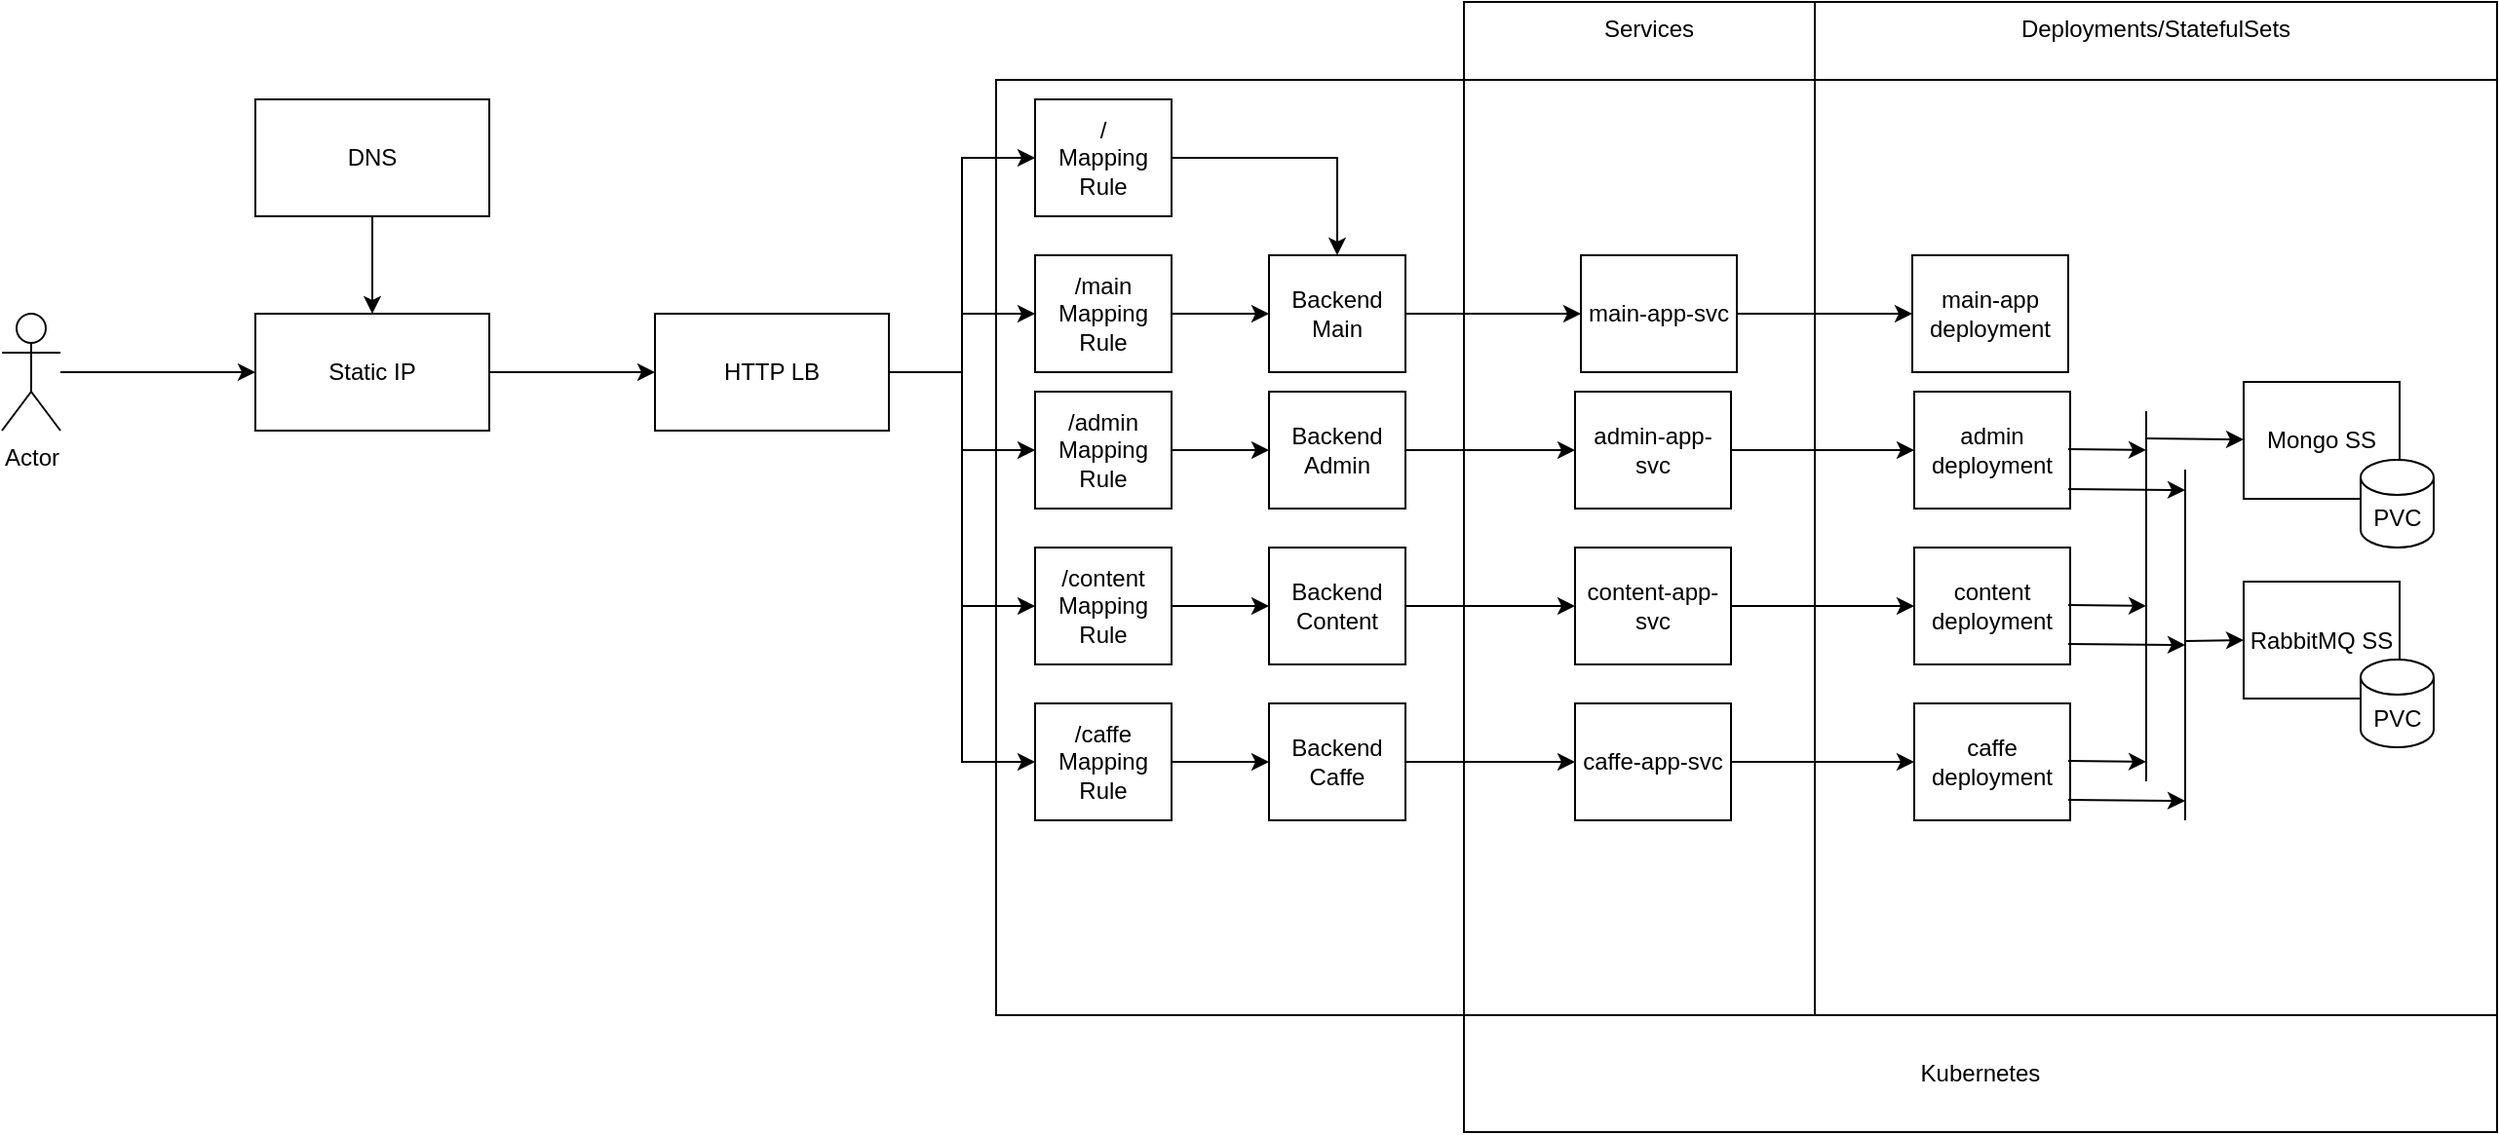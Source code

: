 <mxfile version="13.8.8" type="github" pages="3">
  <diagram id="HoWY3-7n1yEAgU71Xv7i" name="General">
    <mxGraphModel dx="1046" dy="613" grid="1" gridSize="10" guides="1" tooltips="1" connect="1" arrows="1" fold="1" page="1" pageScale="1" pageWidth="850" pageHeight="1100" math="0" shadow="0">
      <root>
        <mxCell id="0nS2ISkZ507JXCFMNbt4-0" />
        <mxCell id="0nS2ISkZ507JXCFMNbt4-1" parent="0nS2ISkZ507JXCFMNbt4-0" />
        <mxCell id="9PtjmsKDN3-F3vxpWTR2-0" value="Services" style="rounded=0;whiteSpace=wrap;html=1;verticalAlign=top;" parent="0nS2ISkZ507JXCFMNbt4-1" vertex="1">
          <mxGeometry x="840" y="180" width="190" height="520" as="geometry" />
        </mxCell>
        <mxCell id="9PtjmsKDN3-F3vxpWTR2-1" value="Deployments/StatefulSets" style="rounded=0;whiteSpace=wrap;html=1;verticalAlign=top;" parent="0nS2ISkZ507JXCFMNbt4-1" vertex="1">
          <mxGeometry x="1020" y="180" width="350" height="520" as="geometry" />
        </mxCell>
        <mxCell id="9PtjmsKDN3-F3vxpWTR2-2" style="edgeStyle=orthogonalEdgeStyle;rounded=0;orthogonalLoop=1;jettySize=auto;html=1;exitX=1;exitY=0.5;exitDx=0;exitDy=0;entryX=0;entryY=0.5;entryDx=0;entryDy=0;" parent="0nS2ISkZ507JXCFMNbt4-1" source="9PtjmsKDN3-F3vxpWTR2-3" target="9PtjmsKDN3-F3vxpWTR2-28" edge="1">
          <mxGeometry relative="1" as="geometry">
            <mxPoint x="580" y="370" as="targetPoint" />
          </mxGeometry>
        </mxCell>
        <mxCell id="ehKXMagZYOEy3Ijts_1X-25" style="edgeStyle=orthogonalEdgeStyle;rounded=0;orthogonalLoop=1;jettySize=auto;html=1;exitX=1;exitY=0.5;exitDx=0;exitDy=0;entryX=0;entryY=0.5;entryDx=0;entryDy=0;" parent="0nS2ISkZ507JXCFMNbt4-1" source="9PtjmsKDN3-F3vxpWTR2-3" target="9PtjmsKDN3-F3vxpWTR2-26" edge="1">
          <mxGeometry relative="1" as="geometry" />
        </mxCell>
        <mxCell id="ehKXMagZYOEy3Ijts_1X-26" style="edgeStyle=orthogonalEdgeStyle;rounded=0;orthogonalLoop=1;jettySize=auto;html=1;exitX=1;exitY=0.5;exitDx=0;exitDy=0;" parent="0nS2ISkZ507JXCFMNbt4-1" source="9PtjmsKDN3-F3vxpWTR2-3" target="9PtjmsKDN3-F3vxpWTR2-24" edge="1">
          <mxGeometry relative="1" as="geometry" />
        </mxCell>
        <mxCell id="ehKXMagZYOEy3Ijts_1X-27" style="edgeStyle=orthogonalEdgeStyle;rounded=0;orthogonalLoop=1;jettySize=auto;html=1;exitX=1;exitY=0.5;exitDx=0;exitDy=0;entryX=0;entryY=0.5;entryDx=0;entryDy=0;" parent="0nS2ISkZ507JXCFMNbt4-1" source="9PtjmsKDN3-F3vxpWTR2-3" target="ehKXMagZYOEy3Ijts_1X-7" edge="1">
          <mxGeometry relative="1" as="geometry" />
        </mxCell>
        <mxCell id="ehKXMagZYOEy3Ijts_1X-28" style="edgeStyle=orthogonalEdgeStyle;rounded=0;orthogonalLoop=1;jettySize=auto;html=1;exitX=1;exitY=0.5;exitDx=0;exitDy=0;entryX=0;entryY=0.5;entryDx=0;entryDy=0;" parent="0nS2ISkZ507JXCFMNbt4-1" source="9PtjmsKDN3-F3vxpWTR2-3" target="ehKXMagZYOEy3Ijts_1X-21" edge="1">
          <mxGeometry relative="1" as="geometry" />
        </mxCell>
        <mxCell id="9PtjmsKDN3-F3vxpWTR2-3" value="HTTP LB" style="rounded=0;whiteSpace=wrap;html=1;" parent="0nS2ISkZ507JXCFMNbt4-1" vertex="1">
          <mxGeometry x="425" y="340" width="120" height="60" as="geometry" />
        </mxCell>
        <mxCell id="9PtjmsKDN3-F3vxpWTR2-4" value="" style="rounded=0;whiteSpace=wrap;html=1;fillColor=none;verticalAlign=top;" parent="0nS2ISkZ507JXCFMNbt4-1" vertex="1">
          <mxGeometry x="600" y="220" width="770" height="480" as="geometry" />
        </mxCell>
        <mxCell id="9PtjmsKDN3-F3vxpWTR2-8" value="Mongo SS" style="rounded=0;whiteSpace=wrap;html=1;" parent="0nS2ISkZ507JXCFMNbt4-1" vertex="1">
          <mxGeometry x="1240" y="375" width="80" height="60" as="geometry" />
        </mxCell>
        <mxCell id="9PtjmsKDN3-F3vxpWTR2-10" value="PVC" style="shape=cylinder3;whiteSpace=wrap;html=1;boundedLbl=1;backgroundOutline=1;size=9;" parent="0nS2ISkZ507JXCFMNbt4-1" vertex="1">
          <mxGeometry x="1300" y="415" width="37.5" height="45" as="geometry" />
        </mxCell>
        <mxCell id="9PtjmsKDN3-F3vxpWTR2-15" style="edgeStyle=orthogonalEdgeStyle;rounded=0;orthogonalLoop=1;jettySize=auto;html=1;exitX=1;exitY=0.5;exitDx=0;exitDy=0;entryX=0;entryY=0.5;entryDx=0;entryDy=0;" parent="0nS2ISkZ507JXCFMNbt4-1" source="9PtjmsKDN3-F3vxpWTR2-16" target="9PtjmsKDN3-F3vxpWTR2-3" edge="1">
          <mxGeometry relative="1" as="geometry" />
        </mxCell>
        <mxCell id="9PtjmsKDN3-F3vxpWTR2-16" value="Static IP" style="rounded=0;whiteSpace=wrap;html=1;" parent="0nS2ISkZ507JXCFMNbt4-1" vertex="1">
          <mxGeometry x="220" y="340" width="120" height="60" as="geometry" />
        </mxCell>
        <mxCell id="9PtjmsKDN3-F3vxpWTR2-17" value="" style="edgeStyle=orthogonalEdgeStyle;rounded=0;orthogonalLoop=1;jettySize=auto;html=1;" parent="0nS2ISkZ507JXCFMNbt4-1" source="9PtjmsKDN3-F3vxpWTR2-18" target="9PtjmsKDN3-F3vxpWTR2-16" edge="1">
          <mxGeometry relative="1" as="geometry" />
        </mxCell>
        <mxCell id="9PtjmsKDN3-F3vxpWTR2-18" value="DNS" style="rounded=0;whiteSpace=wrap;html=1;" parent="0nS2ISkZ507JXCFMNbt4-1" vertex="1">
          <mxGeometry x="220" y="230" width="120" height="60" as="geometry" />
        </mxCell>
        <mxCell id="9PtjmsKDN3-F3vxpWTR2-19" value="" style="endArrow=classic;html=1;entryX=0;entryY=0.5;entryDx=0;entryDy=0;" parent="0nS2ISkZ507JXCFMNbt4-1" target="9PtjmsKDN3-F3vxpWTR2-16" edge="1">
          <mxGeometry width="50" height="50" relative="1" as="geometry">
            <mxPoint x="120" y="370" as="sourcePoint" />
            <mxPoint x="680" y="290" as="targetPoint" />
          </mxGeometry>
        </mxCell>
        <mxCell id="9PtjmsKDN3-F3vxpWTR2-20" value="Actor" style="shape=umlActor;verticalLabelPosition=bottom;verticalAlign=top;html=1;outlineConnect=0;" parent="0nS2ISkZ507JXCFMNbt4-1" vertex="1">
          <mxGeometry x="90" y="340" width="30" height="60" as="geometry" />
        </mxCell>
        <mxCell id="ehKXMagZYOEy3Ijts_1X-2" style="edgeStyle=orthogonalEdgeStyle;rounded=0;orthogonalLoop=1;jettySize=auto;html=1;exitX=1;exitY=0.5;exitDx=0;exitDy=0;" parent="0nS2ISkZ507JXCFMNbt4-1" source="9PtjmsKDN3-F3vxpWTR2-28" target="9PtjmsKDN3-F3vxpWTR2-30" edge="1">
          <mxGeometry relative="1" as="geometry" />
        </mxCell>
        <mxCell id="9PtjmsKDN3-F3vxpWTR2-28" value="&lt;div&gt;/ &lt;br&gt;&lt;/div&gt;&lt;div&gt;Mapping Rule&lt;/div&gt;" style="rounded=0;whiteSpace=wrap;html=1;" parent="0nS2ISkZ507JXCFMNbt4-1" vertex="1">
          <mxGeometry x="620" y="230" width="70" height="60" as="geometry" />
        </mxCell>
        <mxCell id="ehKXMagZYOEy3Ijts_1X-0" value="" style="group" parent="0nS2ISkZ507JXCFMNbt4-1" vertex="1" connectable="0">
          <mxGeometry x="620" y="380" width="580" height="60" as="geometry" />
        </mxCell>
        <mxCell id="9PtjmsKDN3-F3vxpWTR2-6" value="admin-app-svc" style="rounded=0;whiteSpace=wrap;html=1;" parent="ehKXMagZYOEy3Ijts_1X-0" vertex="1">
          <mxGeometry x="277" width="80" height="60" as="geometry" />
        </mxCell>
        <mxCell id="9PtjmsKDN3-F3vxpWTR2-7" value="admin deployment" style="rounded=0;whiteSpace=wrap;html=1;" parent="ehKXMagZYOEy3Ijts_1X-0" vertex="1">
          <mxGeometry x="451" width="80" height="60" as="geometry" />
        </mxCell>
        <mxCell id="9PtjmsKDN3-F3vxpWTR2-22" value="Backend Admin" style="rounded=0;whiteSpace=wrap;html=1;" parent="ehKXMagZYOEy3Ijts_1X-0" vertex="1">
          <mxGeometry x="120" width="70" height="60" as="geometry" />
        </mxCell>
        <mxCell id="9PtjmsKDN3-F3vxpWTR2-24" value="/admin Mapping Rule" style="rounded=0;whiteSpace=wrap;html=1;" parent="ehKXMagZYOEy3Ijts_1X-0" vertex="1">
          <mxGeometry width="70" height="60" as="geometry" />
        </mxCell>
        <mxCell id="9PtjmsKDN3-F3vxpWTR2-5" style="edgeStyle=orthogonalEdgeStyle;rounded=0;orthogonalLoop=1;jettySize=auto;html=1;exitX=1;exitY=0.5;exitDx=0;exitDy=0;" parent="ehKXMagZYOEy3Ijts_1X-0" source="9PtjmsKDN3-F3vxpWTR2-6" target="9PtjmsKDN3-F3vxpWTR2-7" edge="1">
          <mxGeometry relative="1" as="geometry" />
        </mxCell>
        <mxCell id="9PtjmsKDN3-F3vxpWTR2-21" style="edgeStyle=orthogonalEdgeStyle;rounded=0;orthogonalLoop=1;jettySize=auto;html=1;exitX=1;exitY=0.5;exitDx=0;exitDy=0;" parent="ehKXMagZYOEy3Ijts_1X-0" source="9PtjmsKDN3-F3vxpWTR2-22" target="9PtjmsKDN3-F3vxpWTR2-6" edge="1">
          <mxGeometry relative="1" as="geometry" />
        </mxCell>
        <mxCell id="9PtjmsKDN3-F3vxpWTR2-23" style="edgeStyle=orthogonalEdgeStyle;rounded=0;orthogonalLoop=1;jettySize=auto;html=1;exitX=1;exitY=0.5;exitDx=0;exitDy=0;entryX=0;entryY=0.5;entryDx=0;entryDy=0;" parent="ehKXMagZYOEy3Ijts_1X-0" source="9PtjmsKDN3-F3vxpWTR2-24" target="9PtjmsKDN3-F3vxpWTR2-22" edge="1">
          <mxGeometry relative="1" as="geometry" />
        </mxCell>
        <mxCell id="ehKXMagZYOEy3Ijts_1X-1" value="" style="group" parent="0nS2ISkZ507JXCFMNbt4-1" vertex="1" connectable="0">
          <mxGeometry x="620" y="310" width="530" height="60" as="geometry" />
        </mxCell>
        <mxCell id="9PtjmsKDN3-F3vxpWTR2-13" value="main-app-svc" style="rounded=0;whiteSpace=wrap;html=1;" parent="ehKXMagZYOEy3Ijts_1X-1" vertex="1">
          <mxGeometry x="280" width="80" height="60" as="geometry" />
        </mxCell>
        <mxCell id="9PtjmsKDN3-F3vxpWTR2-26" value="/main Mapping Rule" style="rounded=0;whiteSpace=wrap;html=1;" parent="ehKXMagZYOEy3Ijts_1X-1" vertex="1">
          <mxGeometry width="70" height="60" as="geometry" />
        </mxCell>
        <mxCell id="9PtjmsKDN3-F3vxpWTR2-30" value="Backend Main" style="rounded=0;whiteSpace=wrap;html=1;" parent="ehKXMagZYOEy3Ijts_1X-1" vertex="1">
          <mxGeometry x="120" width="70" height="60" as="geometry" />
        </mxCell>
        <mxCell id="9PtjmsKDN3-F3vxpWTR2-31" value="main-app deployment" style="rounded=0;whiteSpace=wrap;html=1;" parent="ehKXMagZYOEy3Ijts_1X-1" vertex="1">
          <mxGeometry x="450" width="80" height="60" as="geometry" />
        </mxCell>
        <mxCell id="9PtjmsKDN3-F3vxpWTR2-25" style="edgeStyle=orthogonalEdgeStyle;rounded=0;orthogonalLoop=1;jettySize=auto;html=1;exitX=1;exitY=0.5;exitDx=0;exitDy=0;" parent="ehKXMagZYOEy3Ijts_1X-1" source="9PtjmsKDN3-F3vxpWTR2-26" target="9PtjmsKDN3-F3vxpWTR2-30" edge="1">
          <mxGeometry relative="1" as="geometry" />
        </mxCell>
        <mxCell id="9PtjmsKDN3-F3vxpWTR2-29" style="edgeStyle=orthogonalEdgeStyle;rounded=0;orthogonalLoop=1;jettySize=auto;html=1;exitX=1;exitY=0.5;exitDx=0;exitDy=0;" parent="ehKXMagZYOEy3Ijts_1X-1" source="9PtjmsKDN3-F3vxpWTR2-30" target="9PtjmsKDN3-F3vxpWTR2-13" edge="1">
          <mxGeometry relative="1" as="geometry" />
        </mxCell>
        <mxCell id="9PtjmsKDN3-F3vxpWTR2-12" style="edgeStyle=orthogonalEdgeStyle;rounded=0;orthogonalLoop=1;jettySize=auto;html=1;exitX=1;exitY=0.5;exitDx=0;exitDy=0;" parent="ehKXMagZYOEy3Ijts_1X-1" source="9PtjmsKDN3-F3vxpWTR2-13" target="9PtjmsKDN3-F3vxpWTR2-31" edge="1">
          <mxGeometry relative="1" as="geometry">
            <mxPoint x="920" y="99" as="targetPoint" />
          </mxGeometry>
        </mxCell>
        <mxCell id="ehKXMagZYOEy3Ijts_1X-3" value="" style="group" parent="0nS2ISkZ507JXCFMNbt4-1" vertex="1" connectable="0">
          <mxGeometry x="620" y="460" width="580" height="60" as="geometry" />
        </mxCell>
        <mxCell id="ehKXMagZYOEy3Ijts_1X-4" value="content-app-svc" style="rounded=0;whiteSpace=wrap;html=1;" parent="ehKXMagZYOEy3Ijts_1X-3" vertex="1">
          <mxGeometry x="277" width="80" height="60" as="geometry" />
        </mxCell>
        <mxCell id="ehKXMagZYOEy3Ijts_1X-5" value="content deployment" style="rounded=0;whiteSpace=wrap;html=1;" parent="ehKXMagZYOEy3Ijts_1X-3" vertex="1">
          <mxGeometry x="451" width="80" height="60" as="geometry" />
        </mxCell>
        <mxCell id="ehKXMagZYOEy3Ijts_1X-6" value="Backend Content" style="rounded=0;whiteSpace=wrap;html=1;" parent="ehKXMagZYOEy3Ijts_1X-3" vertex="1">
          <mxGeometry x="120" width="70" height="60" as="geometry" />
        </mxCell>
        <mxCell id="ehKXMagZYOEy3Ijts_1X-7" value="/content Mapping Rule" style="rounded=0;whiteSpace=wrap;html=1;" parent="ehKXMagZYOEy3Ijts_1X-3" vertex="1">
          <mxGeometry width="70" height="60" as="geometry" />
        </mxCell>
        <mxCell id="ehKXMagZYOEy3Ijts_1X-8" style="edgeStyle=orthogonalEdgeStyle;rounded=0;orthogonalLoop=1;jettySize=auto;html=1;exitX=1;exitY=0.5;exitDx=0;exitDy=0;" parent="ehKXMagZYOEy3Ijts_1X-3" source="ehKXMagZYOEy3Ijts_1X-4" target="ehKXMagZYOEy3Ijts_1X-5" edge="1">
          <mxGeometry relative="1" as="geometry" />
        </mxCell>
        <mxCell id="ehKXMagZYOEy3Ijts_1X-9" style="edgeStyle=orthogonalEdgeStyle;rounded=0;orthogonalLoop=1;jettySize=auto;html=1;exitX=1;exitY=0.5;exitDx=0;exitDy=0;" parent="ehKXMagZYOEy3Ijts_1X-3" source="ehKXMagZYOEy3Ijts_1X-6" target="ehKXMagZYOEy3Ijts_1X-4" edge="1">
          <mxGeometry relative="1" as="geometry" />
        </mxCell>
        <mxCell id="ehKXMagZYOEy3Ijts_1X-10" style="edgeStyle=orthogonalEdgeStyle;rounded=0;orthogonalLoop=1;jettySize=auto;html=1;exitX=1;exitY=0.5;exitDx=0;exitDy=0;entryX=0;entryY=0.5;entryDx=0;entryDy=0;" parent="ehKXMagZYOEy3Ijts_1X-3" source="ehKXMagZYOEy3Ijts_1X-7" target="ehKXMagZYOEy3Ijts_1X-6" edge="1">
          <mxGeometry relative="1" as="geometry" />
        </mxCell>
        <mxCell id="ehKXMagZYOEy3Ijts_1X-11" value="RabbitMQ SS" style="rounded=0;whiteSpace=wrap;html=1;" parent="0nS2ISkZ507JXCFMNbt4-1" vertex="1">
          <mxGeometry x="1240" y="477.5" width="80" height="60" as="geometry" />
        </mxCell>
        <mxCell id="ehKXMagZYOEy3Ijts_1X-12" value="PVC" style="shape=cylinder3;whiteSpace=wrap;html=1;boundedLbl=1;backgroundOutline=1;size=9;" parent="0nS2ISkZ507JXCFMNbt4-1" vertex="1">
          <mxGeometry x="1300" y="517.5" width="37.5" height="45" as="geometry" />
        </mxCell>
        <mxCell id="ehKXMagZYOEy3Ijts_1X-17" value="" style="group" parent="0nS2ISkZ507JXCFMNbt4-1" vertex="1" connectable="0">
          <mxGeometry x="620" y="540" width="580" height="60" as="geometry" />
        </mxCell>
        <mxCell id="ehKXMagZYOEy3Ijts_1X-18" value="caffe-app-svc" style="rounded=0;whiteSpace=wrap;html=1;" parent="ehKXMagZYOEy3Ijts_1X-17" vertex="1">
          <mxGeometry x="277" width="80" height="60" as="geometry" />
        </mxCell>
        <mxCell id="ehKXMagZYOEy3Ijts_1X-19" value="caffe deployment" style="rounded=0;whiteSpace=wrap;html=1;" parent="ehKXMagZYOEy3Ijts_1X-17" vertex="1">
          <mxGeometry x="451" width="80" height="60" as="geometry" />
        </mxCell>
        <mxCell id="ehKXMagZYOEy3Ijts_1X-20" value="Backend Caffe" style="rounded=0;whiteSpace=wrap;html=1;" parent="ehKXMagZYOEy3Ijts_1X-17" vertex="1">
          <mxGeometry x="120" width="70" height="60" as="geometry" />
        </mxCell>
        <mxCell id="ehKXMagZYOEy3Ijts_1X-21" value="/caffe Mapping Rule" style="rounded=0;whiteSpace=wrap;html=1;" parent="ehKXMagZYOEy3Ijts_1X-17" vertex="1">
          <mxGeometry width="70" height="60" as="geometry" />
        </mxCell>
        <mxCell id="ehKXMagZYOEy3Ijts_1X-22" style="edgeStyle=orthogonalEdgeStyle;rounded=0;orthogonalLoop=1;jettySize=auto;html=1;exitX=1;exitY=0.5;exitDx=0;exitDy=0;" parent="ehKXMagZYOEy3Ijts_1X-17" source="ehKXMagZYOEy3Ijts_1X-18" target="ehKXMagZYOEy3Ijts_1X-19" edge="1">
          <mxGeometry relative="1" as="geometry" />
        </mxCell>
        <mxCell id="ehKXMagZYOEy3Ijts_1X-23" style="edgeStyle=orthogonalEdgeStyle;rounded=0;orthogonalLoop=1;jettySize=auto;html=1;exitX=1;exitY=0.5;exitDx=0;exitDy=0;" parent="ehKXMagZYOEy3Ijts_1X-17" source="ehKXMagZYOEy3Ijts_1X-20" target="ehKXMagZYOEy3Ijts_1X-18" edge="1">
          <mxGeometry relative="1" as="geometry" />
        </mxCell>
        <mxCell id="ehKXMagZYOEy3Ijts_1X-24" style="edgeStyle=orthogonalEdgeStyle;rounded=0;orthogonalLoop=1;jettySize=auto;html=1;exitX=1;exitY=0.5;exitDx=0;exitDy=0;entryX=0;entryY=0.5;entryDx=0;entryDy=0;" parent="ehKXMagZYOEy3Ijts_1X-17" source="ehKXMagZYOEy3Ijts_1X-21" target="ehKXMagZYOEy3Ijts_1X-20" edge="1">
          <mxGeometry relative="1" as="geometry" />
        </mxCell>
        <mxCell id="ehKXMagZYOEy3Ijts_1X-29" value="" style="endArrow=none;html=1;" parent="0nS2ISkZ507JXCFMNbt4-1" edge="1">
          <mxGeometry width="50" height="50" relative="1" as="geometry">
            <mxPoint x="1190" y="580" as="sourcePoint" />
            <mxPoint x="1190" y="390" as="targetPoint" />
          </mxGeometry>
        </mxCell>
        <mxCell id="ehKXMagZYOEy3Ijts_1X-30" value="" style="endArrow=none;html=1;" parent="0nS2ISkZ507JXCFMNbt4-1" edge="1">
          <mxGeometry width="50" height="50" relative="1" as="geometry">
            <mxPoint x="1210" y="600" as="sourcePoint" />
            <mxPoint x="1210" y="420" as="targetPoint" />
          </mxGeometry>
        </mxCell>
        <mxCell id="ehKXMagZYOEy3Ijts_1X-31" value="" style="endArrow=classic;html=1;entryX=0;entryY=0.5;entryDx=0;entryDy=0;" parent="0nS2ISkZ507JXCFMNbt4-1" target="ehKXMagZYOEy3Ijts_1X-11" edge="1">
          <mxGeometry width="50" height="50" relative="1" as="geometry">
            <mxPoint x="1210" y="508" as="sourcePoint" />
            <mxPoint x="980" y="500" as="targetPoint" />
          </mxGeometry>
        </mxCell>
        <mxCell id="ehKXMagZYOEy3Ijts_1X-32" value="" style="endArrow=classic;html=1;" parent="0nS2ISkZ507JXCFMNbt4-1" target="9PtjmsKDN3-F3vxpWTR2-8" edge="1">
          <mxGeometry width="50" height="50" relative="1" as="geometry">
            <mxPoint x="1190" y="404" as="sourcePoint" />
            <mxPoint x="1230" y="397.5" as="targetPoint" />
          </mxGeometry>
        </mxCell>
        <mxCell id="ehKXMagZYOEy3Ijts_1X-33" value="" style="endArrow=classic;html=1;" parent="0nS2ISkZ507JXCFMNbt4-1" edge="1">
          <mxGeometry width="50" height="50" relative="1" as="geometry">
            <mxPoint x="1150" y="509.5" as="sourcePoint" />
            <mxPoint x="1210" y="510" as="targetPoint" />
          </mxGeometry>
        </mxCell>
        <mxCell id="ehKXMagZYOEy3Ijts_1X-34" value="" style="endArrow=classic;html=1;" parent="0nS2ISkZ507JXCFMNbt4-1" edge="1">
          <mxGeometry width="50" height="50" relative="1" as="geometry">
            <mxPoint x="1150" y="589.5" as="sourcePoint" />
            <mxPoint x="1210" y="590" as="targetPoint" />
          </mxGeometry>
        </mxCell>
        <mxCell id="ehKXMagZYOEy3Ijts_1X-35" value="" style="endArrow=classic;html=1;" parent="0nS2ISkZ507JXCFMNbt4-1" edge="1">
          <mxGeometry width="50" height="50" relative="1" as="geometry">
            <mxPoint x="1150" y="430" as="sourcePoint" />
            <mxPoint x="1210" y="430.5" as="targetPoint" />
          </mxGeometry>
        </mxCell>
        <mxCell id="ehKXMagZYOEy3Ijts_1X-36" value="" style="endArrow=classic;html=1;" parent="0nS2ISkZ507JXCFMNbt4-1" edge="1">
          <mxGeometry width="50" height="50" relative="1" as="geometry">
            <mxPoint x="1150" y="409.5" as="sourcePoint" />
            <mxPoint x="1190" y="410" as="targetPoint" />
          </mxGeometry>
        </mxCell>
        <mxCell id="ehKXMagZYOEy3Ijts_1X-37" value="" style="endArrow=classic;html=1;" parent="0nS2ISkZ507JXCFMNbt4-1" edge="1">
          <mxGeometry width="50" height="50" relative="1" as="geometry">
            <mxPoint x="1150" y="489.5" as="sourcePoint" />
            <mxPoint x="1190" y="490" as="targetPoint" />
          </mxGeometry>
        </mxCell>
        <mxCell id="ehKXMagZYOEy3Ijts_1X-38" value="" style="endArrow=classic;html=1;" parent="0nS2ISkZ507JXCFMNbt4-1" edge="1">
          <mxGeometry width="50" height="50" relative="1" as="geometry">
            <mxPoint x="1150" y="569.5" as="sourcePoint" />
            <mxPoint x="1190" y="570" as="targetPoint" />
          </mxGeometry>
        </mxCell>
        <mxCell id="wqnptqyMnlxOK56FiHyc-0" value="Kubernetes" style="rounded=0;whiteSpace=wrap;html=1;" vertex="1" parent="0nS2ISkZ507JXCFMNbt4-1">
          <mxGeometry x="840" y="700" width="530" height="60" as="geometry" />
        </mxCell>
      </root>
    </mxGraphModel>
  </diagram>
  <diagram id="5WX_l4jyAp22XF3qPS4V" name="Admin">
    <mxGraphModel dx="1046" dy="635" grid="1" gridSize="10" guides="1" tooltips="1" connect="1" arrows="1" fold="1" page="1" pageScale="1" pageWidth="850" pageHeight="1100" math="0" shadow="0">
      <root>
        <mxCell id="0" />
        <mxCell id="1" parent="0" />
        <mxCell id="Wd8fPJMyf6eNtm4yL3iR-18" style="edgeStyle=orthogonalEdgeStyle;rounded=0;orthogonalLoop=1;jettySize=auto;html=1;exitX=1;exitY=0.5;exitDx=0;exitDy=0;" parent="1" source="Wd8fPJMyf6eNtm4yL3iR-1" target="Wd8fPJMyf6eNtm4yL3iR-16" edge="1">
          <mxGeometry relative="1" as="geometry" />
        </mxCell>
        <mxCell id="Wd8fPJMyf6eNtm4yL3iR-1" value="Admin UI" style="rounded=0;whiteSpace=wrap;html=1;" parent="1" vertex="1">
          <mxGeometry x="162" y="170" width="120" height="60" as="geometry" />
        </mxCell>
        <mxCell id="Wd8fPJMyf6eNtm4yL3iR-21" style="edgeStyle=orthogonalEdgeStyle;rounded=0;orthogonalLoop=1;jettySize=auto;html=1;exitX=1;exitY=0.5;exitDx=0;exitDy=0;entryX=0;entryY=0.5;entryDx=0;entryDy=0;" parent="1" source="Wd8fPJMyf6eNtm4yL3iR-2" target="Wd8fPJMyf6eNtm4yL3iR-19" edge="1">
          <mxGeometry relative="1" as="geometry" />
        </mxCell>
        <mxCell id="Wd8fPJMyf6eNtm4yL3iR-2" value="Caffe Admin" style="rounded=0;whiteSpace=wrap;html=1;" parent="1" vertex="1">
          <mxGeometry x="162" y="280" width="120" height="60" as="geometry" />
        </mxCell>
        <mxCell id="Wd8fPJMyf6eNtm4yL3iR-4" value="" style="endArrow=classic;html=1;" parent="1" target="Wd8fPJMyf6eNtm4yL3iR-1" edge="1">
          <mxGeometry width="50" height="50" relative="1" as="geometry">
            <mxPoint x="50" y="202" as="sourcePoint" />
            <mxPoint x="100" y="160" as="targetPoint" />
          </mxGeometry>
        </mxCell>
        <mxCell id="Wd8fPJMyf6eNtm4yL3iR-5" value=":9060" style="text;html=1;align=center;verticalAlign=middle;resizable=0;points=[];" parent="Wd8fPJMyf6eNtm4yL3iR-4" vertex="1" connectable="0">
          <mxGeometry x="-0.229" y="-5" relative="1" as="geometry">
            <mxPoint y="7" as="offset" />
          </mxGeometry>
        </mxCell>
        <mxCell id="Wd8fPJMyf6eNtm4yL3iR-12" value=":9000" style="text;html=1;align=center;verticalAlign=middle;resizable=0;points=[];" parent="Wd8fPJMyf6eNtm4yL3iR-4" vertex="1" connectable="0">
          <mxGeometry x="-0.229" y="-5" relative="1" as="geometry">
            <mxPoint x="1" y="-21" as="offset" />
          </mxGeometry>
        </mxCell>
        <mxCell id="Wd8fPJMyf6eNtm4yL3iR-6" value="" style="endArrow=classic;html=1;entryX=0;entryY=0.5;entryDx=0;entryDy=0;" parent="1" target="Wd8fPJMyf6eNtm4yL3iR-2" edge="1">
          <mxGeometry width="50" height="50" relative="1" as="geometry">
            <mxPoint x="50" y="310" as="sourcePoint" />
            <mxPoint x="170" y="290" as="targetPoint" />
          </mxGeometry>
        </mxCell>
        <mxCell id="Wd8fPJMyf6eNtm4yL3iR-8" value=":9061" style="text;html=1;align=center;verticalAlign=middle;resizable=0;points=[];" parent="Wd8fPJMyf6eNtm4yL3iR-6" vertex="1" connectable="0">
          <mxGeometry x="0.133" y="-3" relative="1" as="geometry">
            <mxPoint x="-36" y="6" as="offset" />
          </mxGeometry>
        </mxCell>
        <mxCell id="Wd8fPJMyf6eNtm4yL3iR-13" value=":9001" style="text;html=1;align=center;verticalAlign=middle;resizable=0;points=[];" parent="Wd8fPJMyf6eNtm4yL3iR-6" vertex="1" connectable="0">
          <mxGeometry x="0.133" y="-3" relative="1" as="geometry">
            <mxPoint x="-36" y="-14" as="offset" />
          </mxGeometry>
        </mxCell>
        <mxCell id="Wd8fPJMyf6eNtm4yL3iR-25" style="edgeStyle=orthogonalEdgeStyle;rounded=0;orthogonalLoop=1;jettySize=auto;html=1;exitX=1;exitY=0.5;exitDx=0;exitDy=0;entryX=0;entryY=0.5;entryDx=0;entryDy=0;" parent="1" source="Wd8fPJMyf6eNtm4yL3iR-9" target="Wd8fPJMyf6eNtm4yL3iR-24" edge="1">
          <mxGeometry relative="1" as="geometry" />
        </mxCell>
        <mxCell id="Wd8fPJMyf6eNtm4yL3iR-9" value="Caffe" style="rounded=0;whiteSpace=wrap;html=1;" parent="1" vertex="1">
          <mxGeometry x="162" y="480" width="120" height="60" as="geometry" />
        </mxCell>
        <mxCell id="Wd8fPJMyf6eNtm4yL3iR-10" value="" style="endArrow=classic;html=1;entryX=0;entryY=0.5;entryDx=0;entryDy=0;" parent="1" target="Wd8fPJMyf6eNtm4yL3iR-9" edge="1">
          <mxGeometry width="50" height="50" relative="1" as="geometry">
            <mxPoint x="50" y="510" as="sourcePoint" />
            <mxPoint x="170" y="490" as="targetPoint" />
          </mxGeometry>
        </mxCell>
        <mxCell id="Wd8fPJMyf6eNtm4yL3iR-11" value=":9062" style="text;html=1;align=center;verticalAlign=middle;resizable=0;points=[];" parent="Wd8fPJMyf6eNtm4yL3iR-10" vertex="1" connectable="0">
          <mxGeometry x="0.133" y="-3" relative="1" as="geometry">
            <mxPoint x="-36" y="6" as="offset" />
          </mxGeometry>
        </mxCell>
        <mxCell id="Wd8fPJMyf6eNtm4yL3iR-14" value=":9002" style="text;html=1;align=center;verticalAlign=middle;resizable=0;points=[];" parent="Wd8fPJMyf6eNtm4yL3iR-10" vertex="1" connectable="0">
          <mxGeometry x="0.133" y="-3" relative="1" as="geometry">
            <mxPoint x="-36" y="-14" as="offset" />
          </mxGeometry>
        </mxCell>
        <mxCell id="Wd8fPJMyf6eNtm4yL3iR-15" value="Caffe Info" style="shape=cylinder;whiteSpace=wrap;html=1;boundedLbl=1;backgroundOutline=1;" parent="1" vertex="1">
          <mxGeometry x="600" y="160" width="60" height="80" as="geometry" />
        </mxCell>
        <mxCell id="Wd8fPJMyf6eNtm4yL3iR-17" style="edgeStyle=orthogonalEdgeStyle;rounded=0;orthogonalLoop=1;jettySize=auto;html=1;exitX=1;exitY=0.5;exitDx=0;exitDy=0;entryX=0;entryY=0.5;entryDx=0;entryDy=0;" parent="1" source="Wd8fPJMyf6eNtm4yL3iR-16" target="Wd8fPJMyf6eNtm4yL3iR-15" edge="1">
          <mxGeometry relative="1" as="geometry" />
        </mxCell>
        <mxCell id="Wd8fPJMyf6eNtm4yL3iR-16" value="Admin Backend" style="rounded=0;whiteSpace=wrap;html=1;" parent="1" vertex="1">
          <mxGeometry x="410" y="170" width="120" height="60" as="geometry" />
        </mxCell>
        <mxCell id="Wd8fPJMyf6eNtm4yL3iR-22" style="edgeStyle=orthogonalEdgeStyle;rounded=0;orthogonalLoop=1;jettySize=auto;html=1;exitX=1;exitY=0.5;exitDx=0;exitDy=0;entryX=0;entryY=0.5;entryDx=0;entryDy=0;" parent="1" source="Wd8fPJMyf6eNtm4yL3iR-19" target="Wd8fPJMyf6eNtm4yL3iR-20" edge="1">
          <mxGeometry relative="1" as="geometry" />
        </mxCell>
        <mxCell id="Wd8fPJMyf6eNtm4yL3iR-23" style="edgeStyle=orthogonalEdgeStyle;rounded=0;orthogonalLoop=1;jettySize=auto;html=1;exitX=0.5;exitY=0;exitDx=0;exitDy=0;" parent="1" source="Wd8fPJMyf6eNtm4yL3iR-19" target="Wd8fPJMyf6eNtm4yL3iR-16" edge="1">
          <mxGeometry relative="1" as="geometry" />
        </mxCell>
        <mxCell id="Wd8fPJMyf6eNtm4yL3iR-19" value="Caffe Admin Back" style="rounded=0;whiteSpace=wrap;html=1;" parent="1" vertex="1">
          <mxGeometry x="410" y="280" width="120" height="60" as="geometry" />
        </mxCell>
        <mxCell id="Wd8fPJMyf6eNtm4yL3iR-20" value="Catalog" style="shape=cylinder;whiteSpace=wrap;html=1;boundedLbl=1;backgroundOutline=1;" parent="1" vertex="1">
          <mxGeometry x="600" y="270" width="60" height="80" as="geometry" />
        </mxCell>
        <mxCell id="Wd8fPJMyf6eNtm4yL3iR-27" style="edgeStyle=orthogonalEdgeStyle;rounded=0;orthogonalLoop=1;jettySize=auto;html=1;exitX=1;exitY=0.5;exitDx=0;exitDy=0;entryX=0;entryY=0.5;entryDx=0;entryDy=0;" parent="1" source="Wd8fPJMyf6eNtm4yL3iR-24" target="Wd8fPJMyf6eNtm4yL3iR-26" edge="1">
          <mxGeometry relative="1" as="geometry" />
        </mxCell>
        <mxCell id="Wd8fPJMyf6eNtm4yL3iR-24" value="Caffe Back" style="rounded=0;whiteSpace=wrap;html=1;" parent="1" vertex="1">
          <mxGeometry x="410" y="480" width="120" height="60" as="geometry" />
        </mxCell>
        <mxCell id="Wd8fPJMyf6eNtm4yL3iR-26" value="Caffe" style="shape=cylinder;whiteSpace=wrap;html=1;boundedLbl=1;backgroundOutline=1;" parent="1" vertex="1">
          <mxGeometry x="600" y="470" width="60" height="80" as="geometry" />
        </mxCell>
        <mxCell id="Wd8fPJMyf6eNtm4yL3iR-29" style="edgeStyle=orthogonalEdgeStyle;rounded=0;orthogonalLoop=1;jettySize=auto;html=1;exitX=0.5;exitY=0;exitDx=0;exitDy=0;entryX=0.5;entryY=1;entryDx=0;entryDy=0;" parent="1" source="Wd8fPJMyf6eNtm4yL3iR-28" target="Wd8fPJMyf6eNtm4yL3iR-19" edge="1">
          <mxGeometry relative="1" as="geometry" />
        </mxCell>
        <mxCell id="Wd8fPJMyf6eNtm4yL3iR-30" style="edgeStyle=orthogonalEdgeStyle;rounded=0;orthogonalLoop=1;jettySize=auto;html=1;exitX=0.5;exitY=1;exitDx=0;exitDy=0;" parent="1" source="Wd8fPJMyf6eNtm4yL3iR-28" target="Wd8fPJMyf6eNtm4yL3iR-24" edge="1">
          <mxGeometry relative="1" as="geometry" />
        </mxCell>
        <mxCell id="Wd8fPJMyf6eNtm4yL3iR-28" value="Catalog Sync" style="rounded=0;whiteSpace=wrap;html=1;" parent="1" vertex="1">
          <mxGeometry x="410" y="380" width="120" height="60" as="geometry" />
        </mxCell>
      </root>
    </mxGraphModel>
  </diagram>
  <diagram id="du1SXl9GTR9G4SSYNSuD" name="Page-3">
    <mxGraphModel dx="1046" dy="635" grid="1" gridSize="10" guides="1" tooltips="1" connect="1" arrows="1" fold="1" page="1" pageScale="1" pageWidth="850" pageHeight="1100" math="0" shadow="0">
      <root>
        <mxCell id="UzB4_tPP_FDxc6Mu00mR-0" />
        <mxCell id="UzB4_tPP_FDxc6Mu00mR-1" parent="UzB4_tPP_FDxc6Mu00mR-0" />
        <mxCell id="UzB4_tPP_FDxc6Mu00mR-2" value="Admin" style="rounded=0;whiteSpace=wrap;html=1;" parent="UzB4_tPP_FDxc6Mu00mR-1" vertex="1">
          <mxGeometry x="340" y="160" width="120" height="60" as="geometry" />
        </mxCell>
        <mxCell id="UzB4_tPP_FDxc6Mu00mR-3" value="Content" style="rounded=0;whiteSpace=wrap;html=1;" parent="UzB4_tPP_FDxc6Mu00mR-1" vertex="1">
          <mxGeometry x="340" y="260" width="120" height="60" as="geometry" />
        </mxCell>
        <mxCell id="UzB4_tPP_FDxc6Mu00mR-4" value="Caffe" style="rounded=0;whiteSpace=wrap;html=1;" parent="UzB4_tPP_FDxc6Mu00mR-1" vertex="1">
          <mxGeometry x="340" y="370" width="120" height="60" as="geometry" />
        </mxCell>
        <mxCell id="UzB4_tPP_FDxc6Mu00mR-5" value="Mongo" style="rounded=0;whiteSpace=wrap;html=1;" parent="UzB4_tPP_FDxc6Mu00mR-1" vertex="1">
          <mxGeometry x="550" y="230" width="120" height="60" as="geometry" />
        </mxCell>
        <mxCell id="UzB4_tPP_FDxc6Mu00mR-6" value="Rabbit" style="rounded=0;whiteSpace=wrap;html=1;" parent="UzB4_tPP_FDxc6Mu00mR-1" vertex="1">
          <mxGeometry x="550" y="340" width="120" height="60" as="geometry" />
        </mxCell>
        <mxCell id="UzB4_tPP_FDxc6Mu00mR-7" value="Mails" style="rounded=0;whiteSpace=wrap;html=1;" parent="UzB4_tPP_FDxc6Mu00mR-1" vertex="1">
          <mxGeometry x="340" y="570" width="120" height="60" as="geometry" />
        </mxCell>
        <mxCell id="UzB4_tPP_FDxc6Mu00mR-8" value="Mail services" style="rounded=0;whiteSpace=wrap;html=1;" parent="UzB4_tPP_FDxc6Mu00mR-1" vertex="1">
          <mxGeometry x="550" y="570" width="120" height="60" as="geometry" />
        </mxCell>
      </root>
    </mxGraphModel>
  </diagram>
</mxfile>
